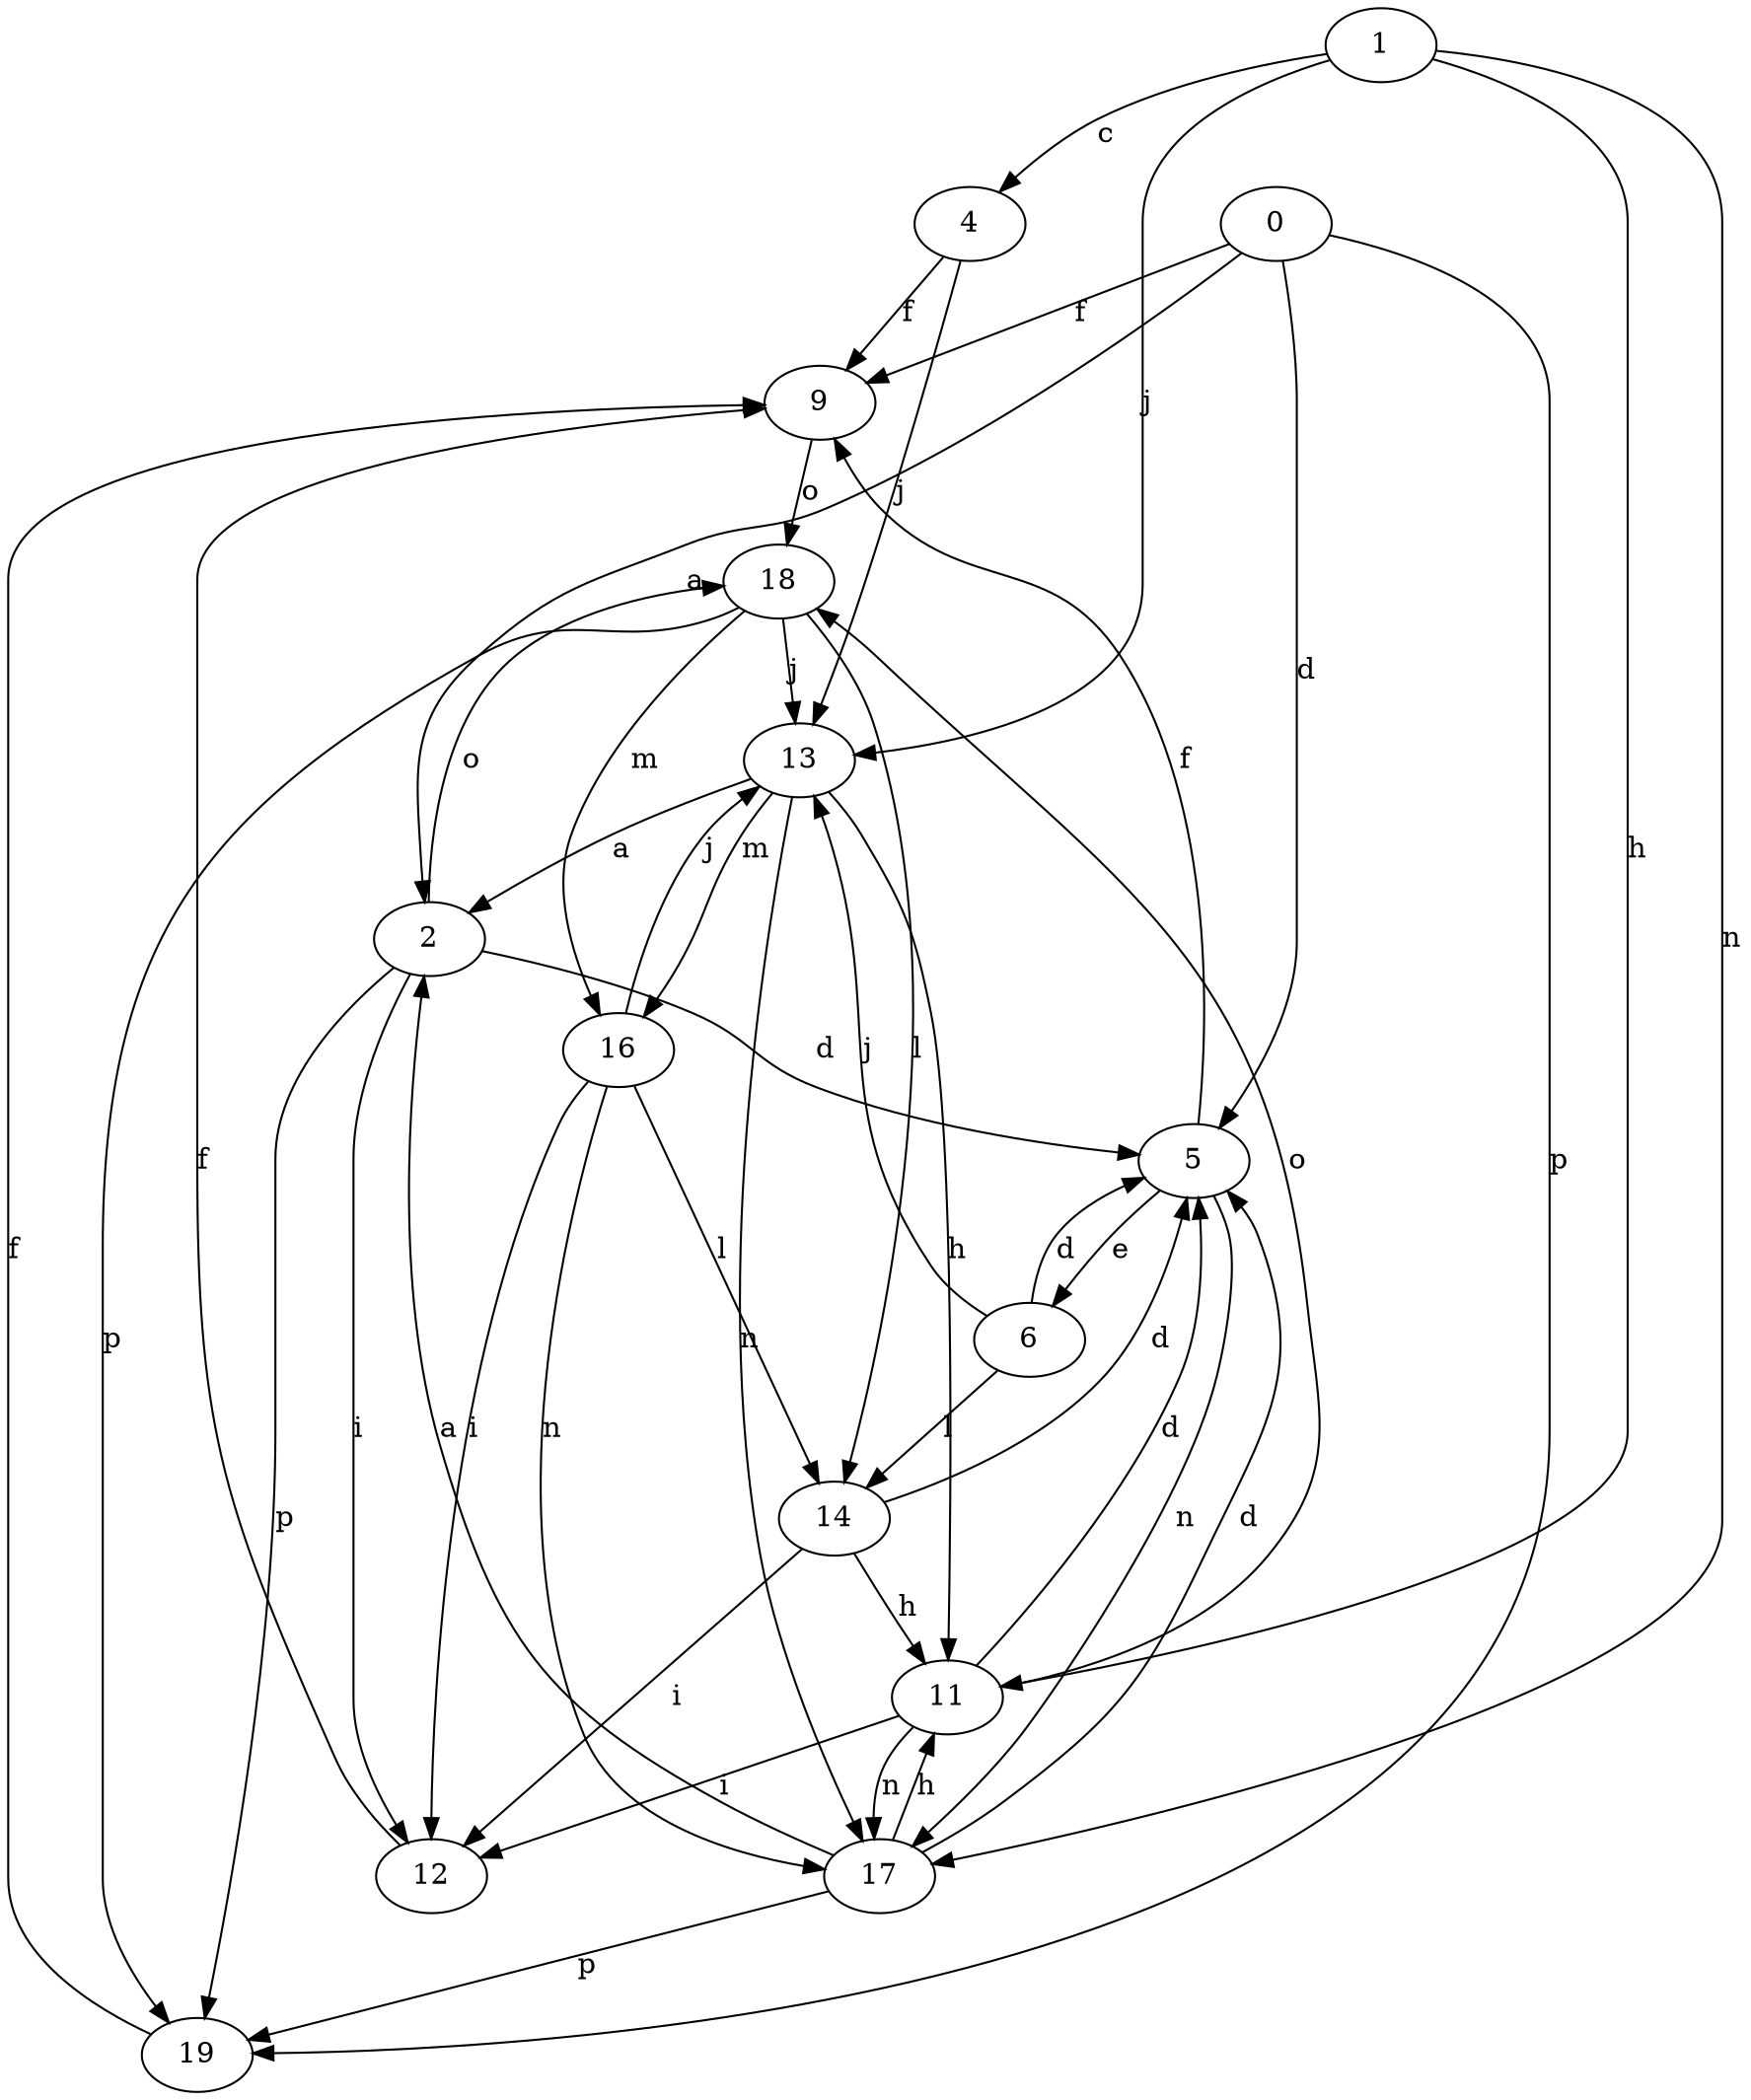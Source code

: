 strict digraph  {
1;
2;
4;
5;
6;
9;
11;
12;
13;
14;
16;
17;
0;
18;
19;
1 -> 4  [label=c];
1 -> 11  [label=h];
1 -> 13  [label=j];
1 -> 17  [label=n];
2 -> 5  [label=d];
2 -> 12  [label=i];
2 -> 18  [label=o];
2 -> 19  [label=p];
4 -> 9  [label=f];
4 -> 13  [label=j];
5 -> 6  [label=e];
5 -> 9  [label=f];
5 -> 17  [label=n];
6 -> 5  [label=d];
6 -> 13  [label=j];
6 -> 14  [label=l];
9 -> 18  [label=o];
11 -> 5  [label=d];
11 -> 12  [label=i];
11 -> 17  [label=n];
11 -> 18  [label=o];
12 -> 9  [label=f];
13 -> 2  [label=a];
13 -> 11  [label=h];
13 -> 16  [label=m];
13 -> 17  [label=n];
14 -> 5  [label=d];
14 -> 11  [label=h];
14 -> 12  [label=i];
16 -> 12  [label=i];
16 -> 13  [label=j];
16 -> 14  [label=l];
16 -> 17  [label=n];
17 -> 2  [label=a];
17 -> 5  [label=d];
17 -> 11  [label=h];
17 -> 19  [label=p];
0 -> 2  [label=a];
0 -> 5  [label=d];
0 -> 9  [label=f];
0 -> 19  [label=p];
18 -> 13  [label=j];
18 -> 14  [label=l];
18 -> 16  [label=m];
18 -> 19  [label=p];
19 -> 9  [label=f];
}
